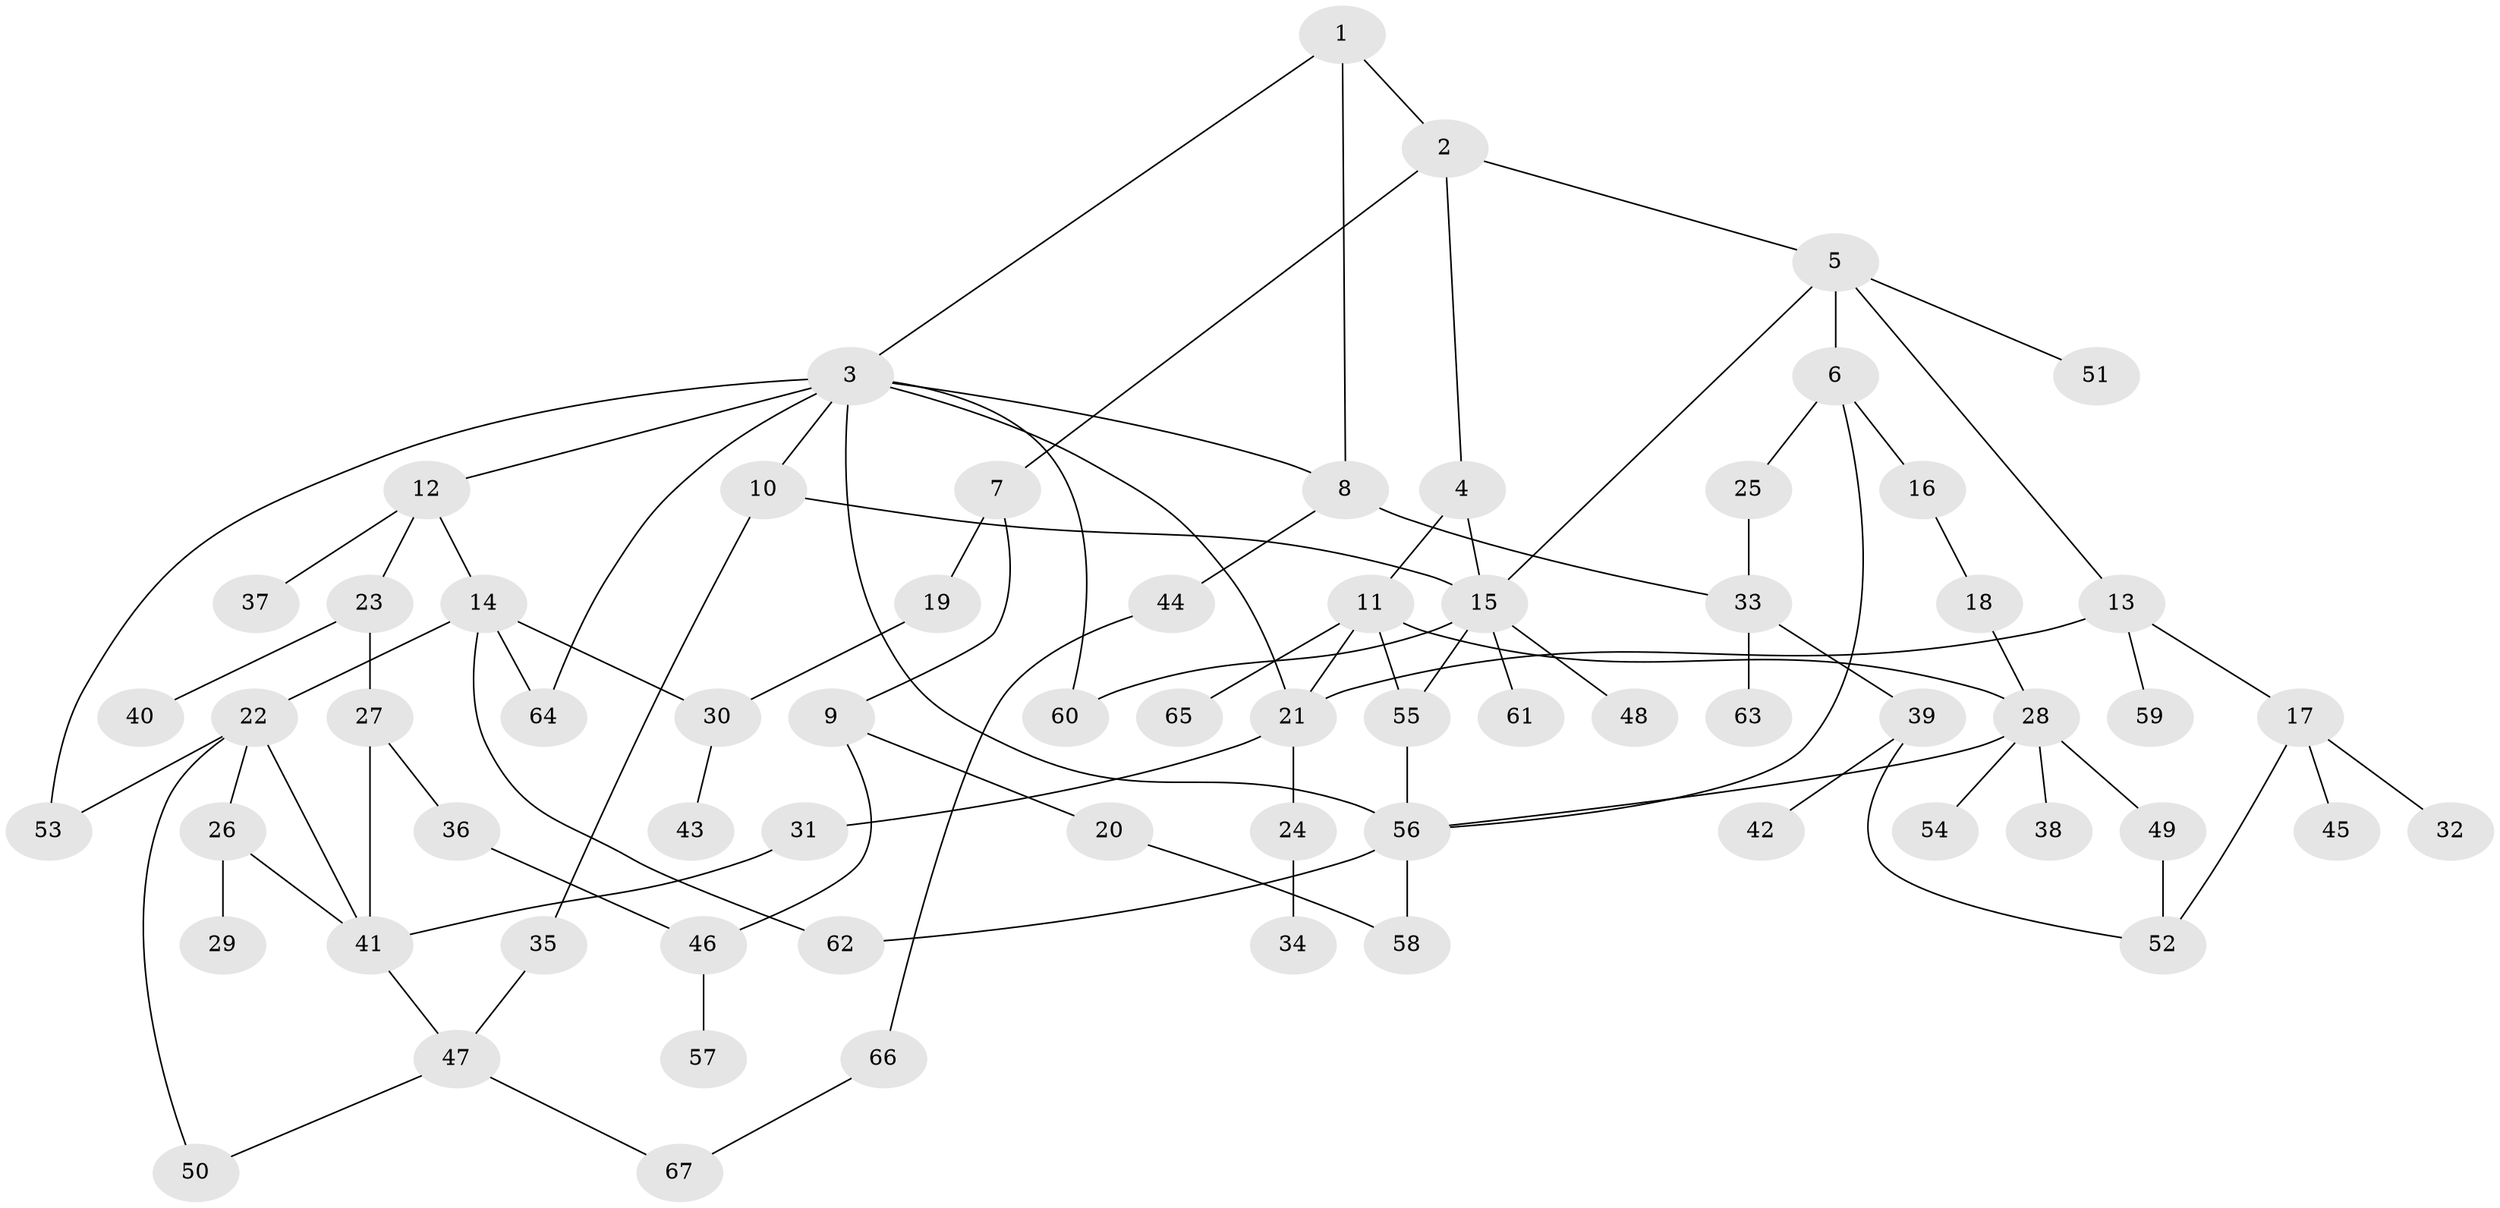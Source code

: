 // coarse degree distribution, {17: 0.030303030303030304, 5: 0.09090909090909091, 4: 0.09090909090909091, 3: 0.15151515151515152, 9: 0.030303030303030304, 2: 0.24242424242424243, 1: 0.36363636363636365}
// Generated by graph-tools (version 1.1) at 2025/17/03/04/25 18:17:00]
// undirected, 67 vertices, 92 edges
graph export_dot {
graph [start="1"]
  node [color=gray90,style=filled];
  1;
  2;
  3;
  4;
  5;
  6;
  7;
  8;
  9;
  10;
  11;
  12;
  13;
  14;
  15;
  16;
  17;
  18;
  19;
  20;
  21;
  22;
  23;
  24;
  25;
  26;
  27;
  28;
  29;
  30;
  31;
  32;
  33;
  34;
  35;
  36;
  37;
  38;
  39;
  40;
  41;
  42;
  43;
  44;
  45;
  46;
  47;
  48;
  49;
  50;
  51;
  52;
  53;
  54;
  55;
  56;
  57;
  58;
  59;
  60;
  61;
  62;
  63;
  64;
  65;
  66;
  67;
  1 -- 2;
  1 -- 3;
  1 -- 8;
  2 -- 4;
  2 -- 5;
  2 -- 7;
  3 -- 10;
  3 -- 12;
  3 -- 60;
  3 -- 64;
  3 -- 56;
  3 -- 8;
  3 -- 53;
  3 -- 21;
  4 -- 11;
  4 -- 15;
  5 -- 6;
  5 -- 13;
  5 -- 51;
  5 -- 15;
  6 -- 16;
  6 -- 25;
  6 -- 56;
  7 -- 9;
  7 -- 19;
  8 -- 44;
  8 -- 33;
  9 -- 20;
  9 -- 46;
  10 -- 15;
  10 -- 35;
  11 -- 21;
  11 -- 28;
  11 -- 65;
  11 -- 55;
  12 -- 14;
  12 -- 23;
  12 -- 37;
  13 -- 17;
  13 -- 59;
  13 -- 21;
  14 -- 22;
  14 -- 30;
  14 -- 62;
  14 -- 64;
  15 -- 48;
  15 -- 55;
  15 -- 61;
  15 -- 60;
  16 -- 18;
  17 -- 32;
  17 -- 45;
  17 -- 52;
  18 -- 28;
  19 -- 30;
  20 -- 58;
  21 -- 24;
  21 -- 31;
  22 -- 26;
  22 -- 41;
  22 -- 53;
  22 -- 50;
  23 -- 27;
  23 -- 40;
  24 -- 34;
  25 -- 33;
  26 -- 29;
  26 -- 41;
  27 -- 36;
  27 -- 41;
  28 -- 38;
  28 -- 49;
  28 -- 54;
  28 -- 56;
  30 -- 43;
  31 -- 41;
  33 -- 39;
  33 -- 63;
  35 -- 47;
  36 -- 46;
  39 -- 42;
  39 -- 52;
  41 -- 47;
  44 -- 66;
  46 -- 57;
  47 -- 50;
  47 -- 67;
  49 -- 52;
  55 -- 56;
  56 -- 58;
  56 -- 62;
  66 -- 67;
}
